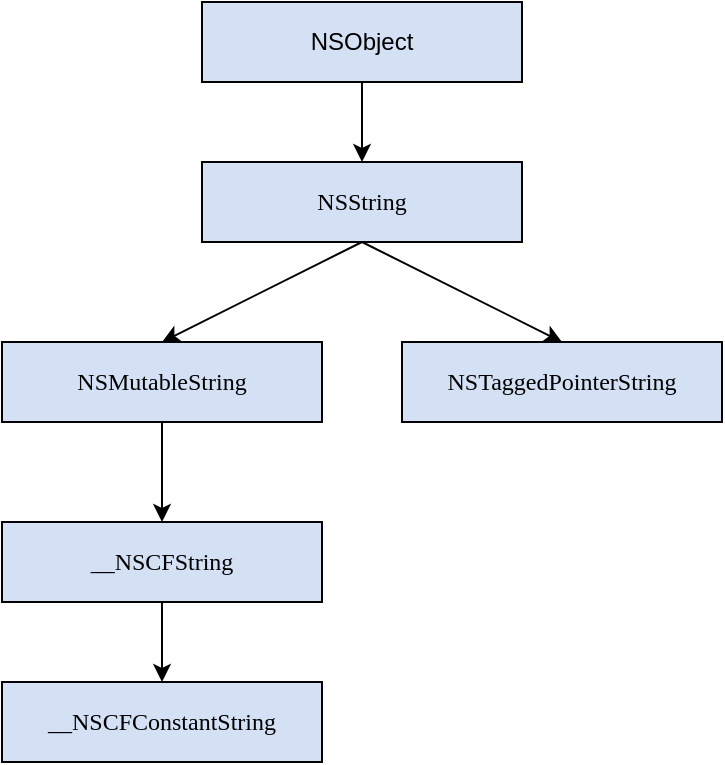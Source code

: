 <mxfile version="15.9.6" type="device"><diagram id="VhorTmIKRaXkYxfUKfDI" name="Page-1"><mxGraphModel dx="899" dy="648" grid="1" gridSize="10" guides="1" tooltips="1" connect="1" arrows="1" fold="1" page="1" pageScale="1" pageWidth="4681" pageHeight="3300" math="0" shadow="0"><root><mxCell id="0"/><mxCell id="1" parent="0"/><mxCell id="YGSmPwfJtgA4T0DltOav-1" value="NSObject" style="rounded=0;whiteSpace=wrap;html=1;strokeColor=#000000;fillColor=#D4E1F5;fontColor=#000000;labelBackgroundColor=none;" vertex="1" parent="1"><mxGeometry x="360" y="110" width="160" height="40" as="geometry"/></mxCell><mxCell id="YGSmPwfJtgA4T0DltOav-2" value="&lt;p style=&quot;margin: 0px; font-stretch: normal; line-height: normal; font-family: menlo;&quot;&gt;NSString&lt;/p&gt;" style="rounded=0;whiteSpace=wrap;html=1;strokeColor=#000000;fillColor=#D4E1F5;fontColor=#000000;labelBackgroundColor=none;" vertex="1" parent="1"><mxGeometry x="360" y="190" width="160" height="40" as="geometry"/></mxCell><mxCell id="YGSmPwfJtgA4T0DltOav-3" value="&lt;p style=&quot;margin: 0px; font-stretch: normal; line-height: normal; font-family: menlo;&quot;&gt;NSTaggedPointerString&lt;/p&gt;" style="rounded=0;whiteSpace=wrap;html=1;strokeColor=#000000;fillColor=#D4E1F5;fontColor=#000000;labelBackgroundColor=none;" vertex="1" parent="1"><mxGeometry x="460" y="280" width="160" height="40" as="geometry"/></mxCell><mxCell id="YGSmPwfJtgA4T0DltOav-9" value="" style="edgeStyle=orthogonalEdgeStyle;rounded=0;orthogonalLoop=1;jettySize=auto;html=1;fontColor=#000000;" edge="1" parent="1" source="YGSmPwfJtgA4T0DltOav-4" target="YGSmPwfJtgA4T0DltOav-5"><mxGeometry relative="1" as="geometry"/></mxCell><mxCell id="YGSmPwfJtgA4T0DltOav-4" value="&lt;p style=&quot;margin: 0px; font-stretch: normal; line-height: normal; font-family: menlo;&quot;&gt;NSMutableString&lt;/p&gt;" style="rounded=0;whiteSpace=wrap;html=1;strokeColor=#000000;fillColor=#D4E1F5;fontColor=#000000;labelBackgroundColor=none;" vertex="1" parent="1"><mxGeometry x="260" y="280" width="160" height="40" as="geometry"/></mxCell><mxCell id="YGSmPwfJtgA4T0DltOav-10" value="" style="edgeStyle=orthogonalEdgeStyle;rounded=0;orthogonalLoop=1;jettySize=auto;html=1;fontColor=#000000;" edge="1" parent="1" source="YGSmPwfJtgA4T0DltOav-5" target="YGSmPwfJtgA4T0DltOav-6"><mxGeometry relative="1" as="geometry"/></mxCell><mxCell id="YGSmPwfJtgA4T0DltOav-5" value="&lt;p style=&quot;margin: 0px; font-stretch: normal; line-height: normal; font-family: menlo;&quot;&gt;__NSCFString&lt;/p&gt;" style="rounded=0;whiteSpace=wrap;html=1;strokeColor=#000000;fillColor=#D4E1F5;fontColor=#000000;labelBackgroundColor=none;" vertex="1" parent="1"><mxGeometry x="260" y="370" width="160" height="40" as="geometry"/></mxCell><mxCell id="YGSmPwfJtgA4T0DltOav-6" value="&lt;p style=&quot;margin: 0px; font-stretch: normal; line-height: normal; font-family: menlo;&quot;&gt;__NSCFConstantString&lt;/p&gt;" style="rounded=0;whiteSpace=wrap;html=1;strokeColor=#000000;fillColor=#D4E1F5;fontColor=#000000;labelBackgroundColor=none;" vertex="1" parent="1"><mxGeometry x="260" y="450" width="160" height="40" as="geometry"/></mxCell><mxCell id="YGSmPwfJtgA4T0DltOav-7" value="" style="endArrow=classic;html=1;rounded=0;fontColor=#000000;exitX=0.5;exitY=1;exitDx=0;exitDy=0;entryX=0.5;entryY=0;entryDx=0;entryDy=0;" edge="1" parent="1" source="YGSmPwfJtgA4T0DltOav-1" target="YGSmPwfJtgA4T0DltOav-2"><mxGeometry width="50" height="50" relative="1" as="geometry"><mxPoint x="150" y="250" as="sourcePoint"/><mxPoint x="200" y="200" as="targetPoint"/></mxGeometry></mxCell><mxCell id="YGSmPwfJtgA4T0DltOav-8" value="" style="endArrow=classic;html=1;rounded=0;fontColor=#000000;exitX=0.5;exitY=1;exitDx=0;exitDy=0;entryX=0.5;entryY=0;entryDx=0;entryDy=0;" edge="1" parent="1" source="YGSmPwfJtgA4T0DltOav-2" target="YGSmPwfJtgA4T0DltOav-4"><mxGeometry width="50" height="50" relative="1" as="geometry"><mxPoint x="320" y="250" as="sourcePoint"/><mxPoint x="320" y="290" as="targetPoint"/></mxGeometry></mxCell><mxCell id="YGSmPwfJtgA4T0DltOav-12" value="" style="endArrow=classic;html=1;rounded=0;fontColor=#000000;exitX=0.5;exitY=1;exitDx=0;exitDy=0;entryX=0.5;entryY=0;entryDx=0;entryDy=0;" edge="1" parent="1" source="YGSmPwfJtgA4T0DltOav-2" target="YGSmPwfJtgA4T0DltOav-3"><mxGeometry width="50" height="50" relative="1" as="geometry"><mxPoint x="610" y="230" as="sourcePoint"/><mxPoint x="610" y="270" as="targetPoint"/></mxGeometry></mxCell></root></mxGraphModel></diagram></mxfile>